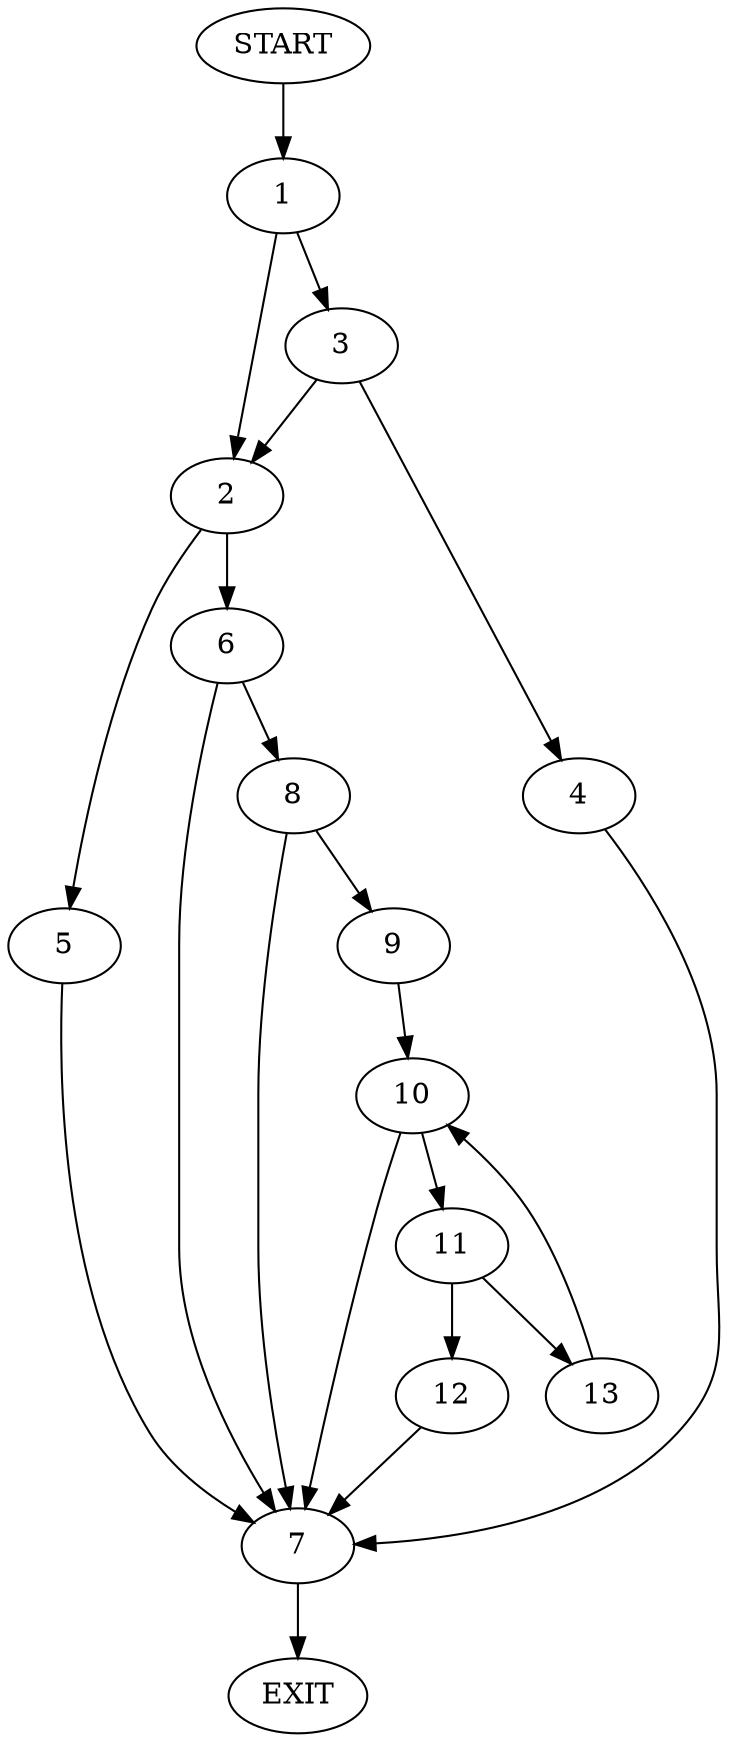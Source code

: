 digraph {
0 [label="START"]
14 [label="EXIT"]
0 -> 1
1 -> 2
1 -> 3
3 -> 2
3 -> 4
2 -> 5
2 -> 6
4 -> 7
7 -> 14
5 -> 7
6 -> 8
6 -> 7
8 -> 7
8 -> 9
9 -> 10
10 -> 11
10 -> 7
11 -> 12
11 -> 13
12 -> 7
13 -> 10
}
